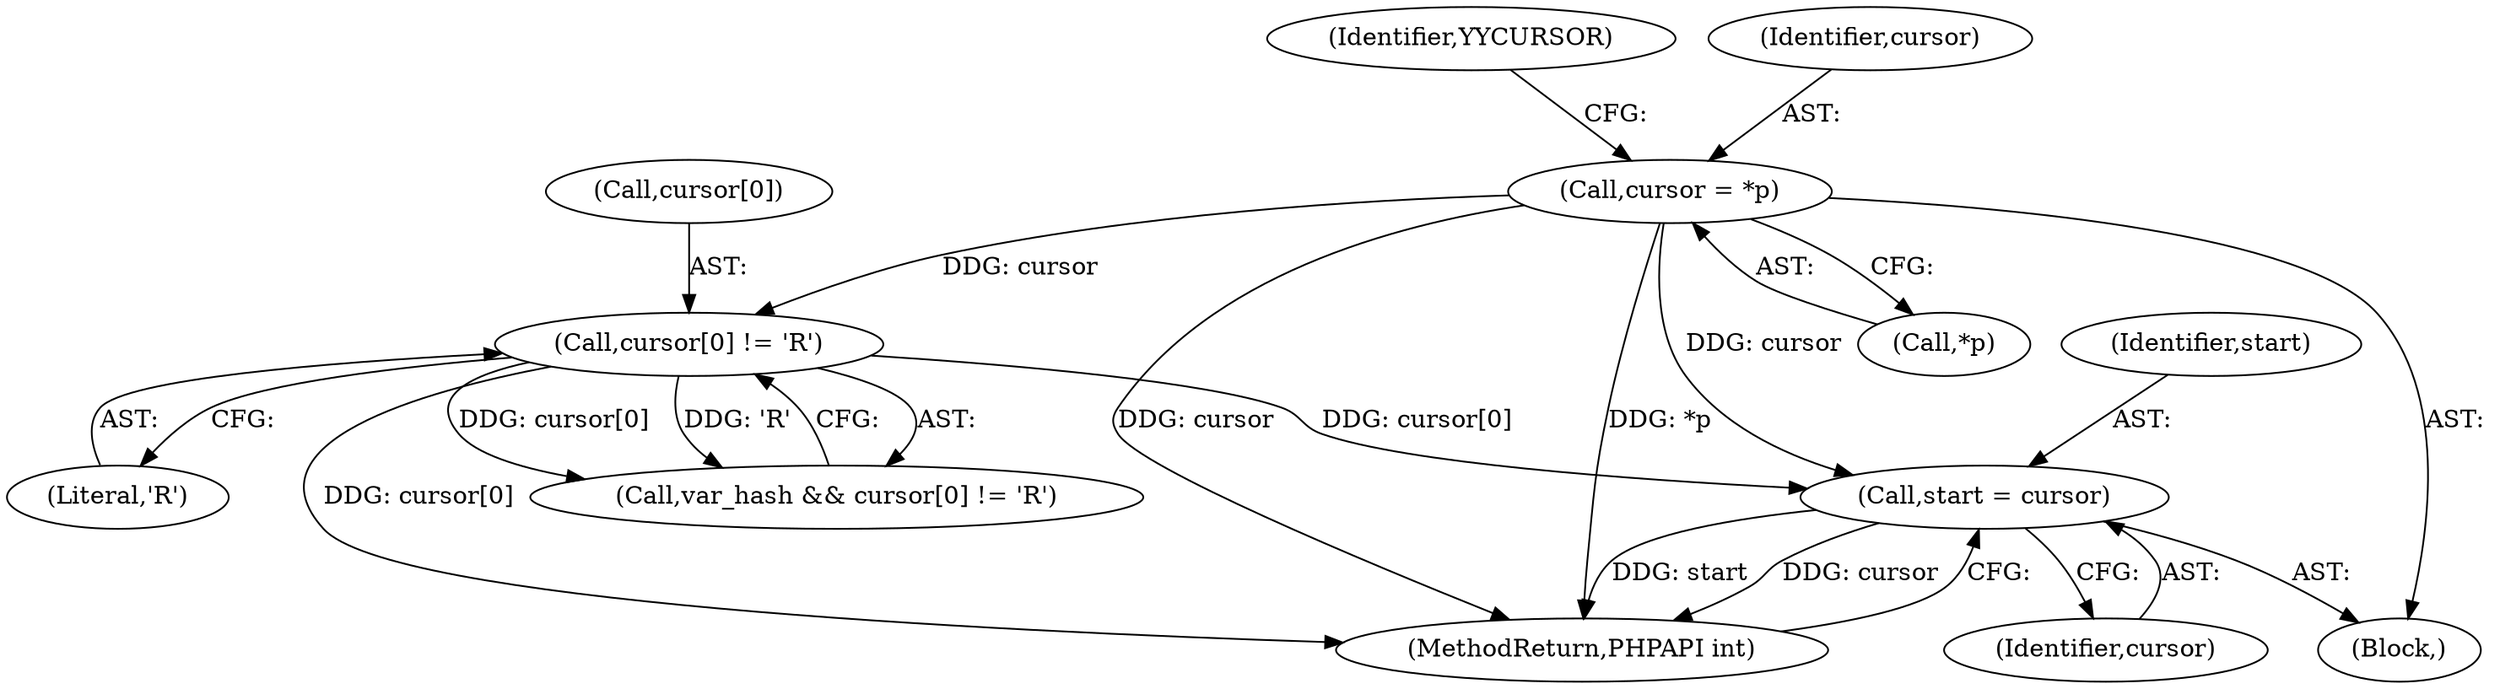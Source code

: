 digraph "0_php_630f9c33c23639de85c3fd306b209b538b73b4c9@pointer" {
"1000136" [label="(Call,start = cursor)"];
"1000113" [label="(Call,cursor = *p)"];
"1000127" [label="(Call,cursor[0] != 'R')"];
"1000104" [label="(Block,)"];
"1000136" [label="(Call,start = cursor)"];
"1000139" [label="(MethodReturn,PHPAPI int)"];
"1000113" [label="(Call,cursor = *p)"];
"1000115" [label="(Call,*p)"];
"1000137" [label="(Identifier,start)"];
"1000119" [label="(Identifier,YYCURSOR)"];
"1000127" [label="(Call,cursor[0] != 'R')"];
"1000125" [label="(Call,var_hash && cursor[0] != 'R')"];
"1000131" [label="(Literal,'R')"];
"1000128" [label="(Call,cursor[0])"];
"1000138" [label="(Identifier,cursor)"];
"1000114" [label="(Identifier,cursor)"];
"1000136" -> "1000104"  [label="AST: "];
"1000136" -> "1000138"  [label="CFG: "];
"1000137" -> "1000136"  [label="AST: "];
"1000138" -> "1000136"  [label="AST: "];
"1000139" -> "1000136"  [label="CFG: "];
"1000136" -> "1000139"  [label="DDG: start"];
"1000136" -> "1000139"  [label="DDG: cursor"];
"1000113" -> "1000136"  [label="DDG: cursor"];
"1000127" -> "1000136"  [label="DDG: cursor[0]"];
"1000113" -> "1000104"  [label="AST: "];
"1000113" -> "1000115"  [label="CFG: "];
"1000114" -> "1000113"  [label="AST: "];
"1000115" -> "1000113"  [label="AST: "];
"1000119" -> "1000113"  [label="CFG: "];
"1000113" -> "1000139"  [label="DDG: cursor"];
"1000113" -> "1000139"  [label="DDG: *p"];
"1000113" -> "1000127"  [label="DDG: cursor"];
"1000127" -> "1000125"  [label="AST: "];
"1000127" -> "1000131"  [label="CFG: "];
"1000128" -> "1000127"  [label="AST: "];
"1000131" -> "1000127"  [label="AST: "];
"1000125" -> "1000127"  [label="CFG: "];
"1000127" -> "1000139"  [label="DDG: cursor[0]"];
"1000127" -> "1000125"  [label="DDG: cursor[0]"];
"1000127" -> "1000125"  [label="DDG: 'R'"];
}
